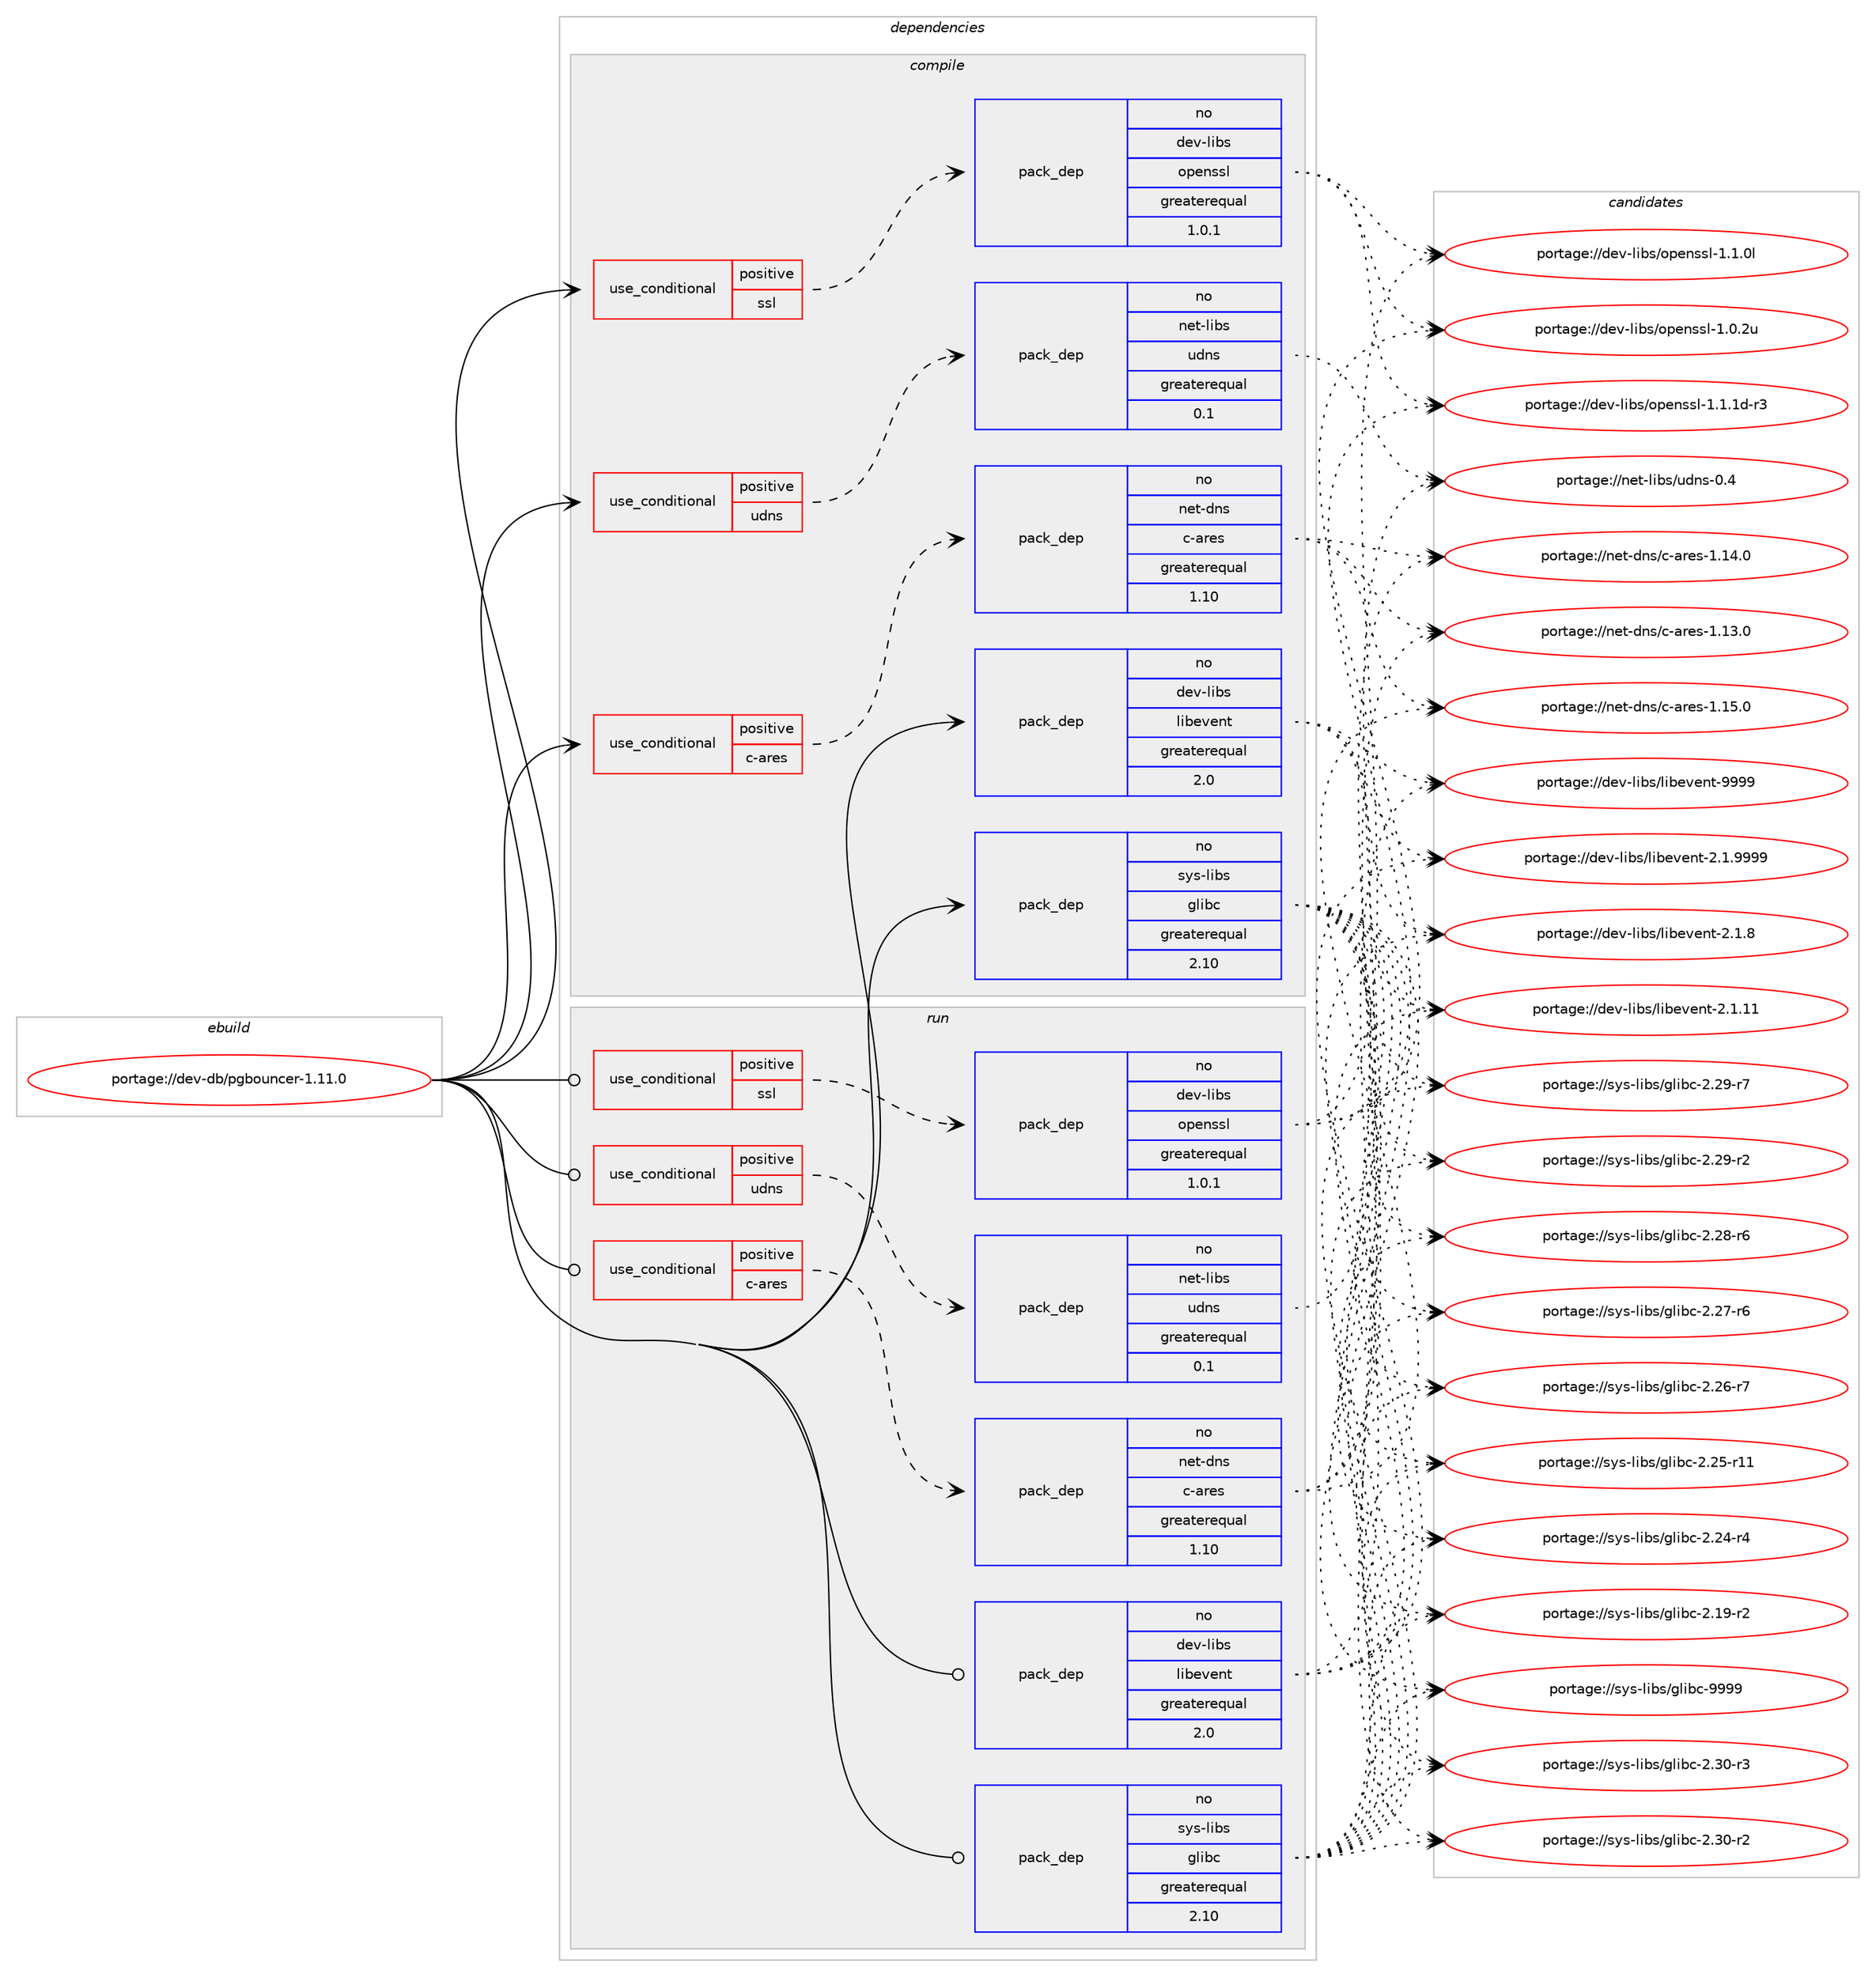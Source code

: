 digraph prolog {

# *************
# Graph options
# *************

newrank=true;
concentrate=true;
compound=true;
graph [rankdir=LR,fontname=Helvetica,fontsize=10,ranksep=1.5];#, ranksep=2.5, nodesep=0.2];
edge  [arrowhead=vee];
node  [fontname=Helvetica,fontsize=10];

# **********
# The ebuild
# **********

subgraph cluster_leftcol {
color=gray;
rank=same;
label=<<i>ebuild</i>>;
id [label="portage://dev-db/pgbouncer-1.11.0", color=red, width=4, href="../dev-db/pgbouncer-1.11.0.svg"];
}

# ****************
# The dependencies
# ****************

subgraph cluster_midcol {
color=gray;
label=<<i>dependencies</i>>;
subgraph cluster_compile {
fillcolor="#eeeeee";
style=filled;
label=<<i>compile</i>>;
subgraph cond137584 {
dependency580740 [label=<<TABLE BORDER="0" CELLBORDER="1" CELLSPACING="0" CELLPADDING="4"><TR><TD ROWSPAN="3" CELLPADDING="10">use_conditional</TD></TR><TR><TD>positive</TD></TR><TR><TD>c-ares</TD></TR></TABLE>>, shape=none, color=red];
subgraph pack435943 {
dependency580741 [label=<<TABLE BORDER="0" CELLBORDER="1" CELLSPACING="0" CELLPADDING="4" WIDTH="220"><TR><TD ROWSPAN="6" CELLPADDING="30">pack_dep</TD></TR><TR><TD WIDTH="110">no</TD></TR><TR><TD>net-dns</TD></TR><TR><TD>c-ares</TD></TR><TR><TD>greaterequal</TD></TR><TR><TD>1.10</TD></TR></TABLE>>, shape=none, color=blue];
}
dependency580740:e -> dependency580741:w [weight=20,style="dashed",arrowhead="vee"];
}
id:e -> dependency580740:w [weight=20,style="solid",arrowhead="vee"];
subgraph cond137585 {
dependency580742 [label=<<TABLE BORDER="0" CELLBORDER="1" CELLSPACING="0" CELLPADDING="4"><TR><TD ROWSPAN="3" CELLPADDING="10">use_conditional</TD></TR><TR><TD>positive</TD></TR><TR><TD>ssl</TD></TR></TABLE>>, shape=none, color=red];
subgraph pack435944 {
dependency580743 [label=<<TABLE BORDER="0" CELLBORDER="1" CELLSPACING="0" CELLPADDING="4" WIDTH="220"><TR><TD ROWSPAN="6" CELLPADDING="30">pack_dep</TD></TR><TR><TD WIDTH="110">no</TD></TR><TR><TD>dev-libs</TD></TR><TR><TD>openssl</TD></TR><TR><TD>greaterequal</TD></TR><TR><TD>1.0.1</TD></TR></TABLE>>, shape=none, color=blue];
}
dependency580742:e -> dependency580743:w [weight=20,style="dashed",arrowhead="vee"];
}
id:e -> dependency580742:w [weight=20,style="solid",arrowhead="vee"];
subgraph cond137586 {
dependency580744 [label=<<TABLE BORDER="0" CELLBORDER="1" CELLSPACING="0" CELLPADDING="4"><TR><TD ROWSPAN="3" CELLPADDING="10">use_conditional</TD></TR><TR><TD>positive</TD></TR><TR><TD>udns</TD></TR></TABLE>>, shape=none, color=red];
subgraph pack435945 {
dependency580745 [label=<<TABLE BORDER="0" CELLBORDER="1" CELLSPACING="0" CELLPADDING="4" WIDTH="220"><TR><TD ROWSPAN="6" CELLPADDING="30">pack_dep</TD></TR><TR><TD WIDTH="110">no</TD></TR><TR><TD>net-libs</TD></TR><TR><TD>udns</TD></TR><TR><TD>greaterequal</TD></TR><TR><TD>0.1</TD></TR></TABLE>>, shape=none, color=blue];
}
dependency580744:e -> dependency580745:w [weight=20,style="dashed",arrowhead="vee"];
}
id:e -> dependency580744:w [weight=20,style="solid",arrowhead="vee"];
subgraph pack435946 {
dependency580746 [label=<<TABLE BORDER="0" CELLBORDER="1" CELLSPACING="0" CELLPADDING="4" WIDTH="220"><TR><TD ROWSPAN="6" CELLPADDING="30">pack_dep</TD></TR><TR><TD WIDTH="110">no</TD></TR><TR><TD>dev-libs</TD></TR><TR><TD>libevent</TD></TR><TR><TD>greaterequal</TD></TR><TR><TD>2.0</TD></TR></TABLE>>, shape=none, color=blue];
}
id:e -> dependency580746:w [weight=20,style="solid",arrowhead="vee"];
subgraph pack435947 {
dependency580747 [label=<<TABLE BORDER="0" CELLBORDER="1" CELLSPACING="0" CELLPADDING="4" WIDTH="220"><TR><TD ROWSPAN="6" CELLPADDING="30">pack_dep</TD></TR><TR><TD WIDTH="110">no</TD></TR><TR><TD>sys-libs</TD></TR><TR><TD>glibc</TD></TR><TR><TD>greaterequal</TD></TR><TR><TD>2.10</TD></TR></TABLE>>, shape=none, color=blue];
}
id:e -> dependency580747:w [weight=20,style="solid",arrowhead="vee"];
}
subgraph cluster_compileandrun {
fillcolor="#eeeeee";
style=filled;
label=<<i>compile and run</i>>;
}
subgraph cluster_run {
fillcolor="#eeeeee";
style=filled;
label=<<i>run</i>>;
subgraph cond137587 {
dependency580748 [label=<<TABLE BORDER="0" CELLBORDER="1" CELLSPACING="0" CELLPADDING="4"><TR><TD ROWSPAN="3" CELLPADDING="10">use_conditional</TD></TR><TR><TD>positive</TD></TR><TR><TD>c-ares</TD></TR></TABLE>>, shape=none, color=red];
subgraph pack435948 {
dependency580749 [label=<<TABLE BORDER="0" CELLBORDER="1" CELLSPACING="0" CELLPADDING="4" WIDTH="220"><TR><TD ROWSPAN="6" CELLPADDING="30">pack_dep</TD></TR><TR><TD WIDTH="110">no</TD></TR><TR><TD>net-dns</TD></TR><TR><TD>c-ares</TD></TR><TR><TD>greaterequal</TD></TR><TR><TD>1.10</TD></TR></TABLE>>, shape=none, color=blue];
}
dependency580748:e -> dependency580749:w [weight=20,style="dashed",arrowhead="vee"];
}
id:e -> dependency580748:w [weight=20,style="solid",arrowhead="odot"];
subgraph cond137588 {
dependency580750 [label=<<TABLE BORDER="0" CELLBORDER="1" CELLSPACING="0" CELLPADDING="4"><TR><TD ROWSPAN="3" CELLPADDING="10">use_conditional</TD></TR><TR><TD>positive</TD></TR><TR><TD>ssl</TD></TR></TABLE>>, shape=none, color=red];
subgraph pack435949 {
dependency580751 [label=<<TABLE BORDER="0" CELLBORDER="1" CELLSPACING="0" CELLPADDING="4" WIDTH="220"><TR><TD ROWSPAN="6" CELLPADDING="30">pack_dep</TD></TR><TR><TD WIDTH="110">no</TD></TR><TR><TD>dev-libs</TD></TR><TR><TD>openssl</TD></TR><TR><TD>greaterequal</TD></TR><TR><TD>1.0.1</TD></TR></TABLE>>, shape=none, color=blue];
}
dependency580750:e -> dependency580751:w [weight=20,style="dashed",arrowhead="vee"];
}
id:e -> dependency580750:w [weight=20,style="solid",arrowhead="odot"];
subgraph cond137589 {
dependency580752 [label=<<TABLE BORDER="0" CELLBORDER="1" CELLSPACING="0" CELLPADDING="4"><TR><TD ROWSPAN="3" CELLPADDING="10">use_conditional</TD></TR><TR><TD>positive</TD></TR><TR><TD>udns</TD></TR></TABLE>>, shape=none, color=red];
subgraph pack435950 {
dependency580753 [label=<<TABLE BORDER="0" CELLBORDER="1" CELLSPACING="0" CELLPADDING="4" WIDTH="220"><TR><TD ROWSPAN="6" CELLPADDING="30">pack_dep</TD></TR><TR><TD WIDTH="110">no</TD></TR><TR><TD>net-libs</TD></TR><TR><TD>udns</TD></TR><TR><TD>greaterequal</TD></TR><TR><TD>0.1</TD></TR></TABLE>>, shape=none, color=blue];
}
dependency580752:e -> dependency580753:w [weight=20,style="dashed",arrowhead="vee"];
}
id:e -> dependency580752:w [weight=20,style="solid",arrowhead="odot"];
subgraph pack435951 {
dependency580754 [label=<<TABLE BORDER="0" CELLBORDER="1" CELLSPACING="0" CELLPADDING="4" WIDTH="220"><TR><TD ROWSPAN="6" CELLPADDING="30">pack_dep</TD></TR><TR><TD WIDTH="110">no</TD></TR><TR><TD>dev-libs</TD></TR><TR><TD>libevent</TD></TR><TR><TD>greaterequal</TD></TR><TR><TD>2.0</TD></TR></TABLE>>, shape=none, color=blue];
}
id:e -> dependency580754:w [weight=20,style="solid",arrowhead="odot"];
subgraph pack435952 {
dependency580755 [label=<<TABLE BORDER="0" CELLBORDER="1" CELLSPACING="0" CELLPADDING="4" WIDTH="220"><TR><TD ROWSPAN="6" CELLPADDING="30">pack_dep</TD></TR><TR><TD WIDTH="110">no</TD></TR><TR><TD>sys-libs</TD></TR><TR><TD>glibc</TD></TR><TR><TD>greaterequal</TD></TR><TR><TD>2.10</TD></TR></TABLE>>, shape=none, color=blue];
}
id:e -> dependency580755:w [weight=20,style="solid",arrowhead="odot"];
}
}

# **************
# The candidates
# **************

subgraph cluster_choices {
rank=same;
color=gray;
label=<<i>candidates</i>>;

subgraph choice435943 {
color=black;
nodesep=1;
choice110101116451001101154799459711410111545494649534648 [label="portage://net-dns/c-ares-1.15.0", color=red, width=4,href="../net-dns/c-ares-1.15.0.svg"];
choice110101116451001101154799459711410111545494649524648 [label="portage://net-dns/c-ares-1.14.0", color=red, width=4,href="../net-dns/c-ares-1.14.0.svg"];
choice110101116451001101154799459711410111545494649514648 [label="portage://net-dns/c-ares-1.13.0", color=red, width=4,href="../net-dns/c-ares-1.13.0.svg"];
dependency580741:e -> choice110101116451001101154799459711410111545494649534648:w [style=dotted,weight="100"];
dependency580741:e -> choice110101116451001101154799459711410111545494649524648:w [style=dotted,weight="100"];
dependency580741:e -> choice110101116451001101154799459711410111545494649514648:w [style=dotted,weight="100"];
}
subgraph choice435944 {
color=black;
nodesep=1;
choice1001011184510810598115471111121011101151151084549464946491004511451 [label="portage://dev-libs/openssl-1.1.1d-r3", color=red, width=4,href="../dev-libs/openssl-1.1.1d-r3.svg"];
choice100101118451081059811547111112101110115115108454946494648108 [label="portage://dev-libs/openssl-1.1.0l", color=red, width=4,href="../dev-libs/openssl-1.1.0l.svg"];
choice100101118451081059811547111112101110115115108454946484650117 [label="portage://dev-libs/openssl-1.0.2u", color=red, width=4,href="../dev-libs/openssl-1.0.2u.svg"];
dependency580743:e -> choice1001011184510810598115471111121011101151151084549464946491004511451:w [style=dotted,weight="100"];
dependency580743:e -> choice100101118451081059811547111112101110115115108454946494648108:w [style=dotted,weight="100"];
dependency580743:e -> choice100101118451081059811547111112101110115115108454946484650117:w [style=dotted,weight="100"];
}
subgraph choice435945 {
color=black;
nodesep=1;
choice11010111645108105981154711710011011545484652 [label="portage://net-libs/udns-0.4", color=red, width=4,href="../net-libs/udns-0.4.svg"];
dependency580745:e -> choice11010111645108105981154711710011011545484652:w [style=dotted,weight="100"];
}
subgraph choice435946 {
color=black;
nodesep=1;
choice100101118451081059811547108105981011181011101164557575757 [label="portage://dev-libs/libevent-9999", color=red, width=4,href="../dev-libs/libevent-9999.svg"];
choice10010111845108105981154710810598101118101110116455046494657575757 [label="portage://dev-libs/libevent-2.1.9999", color=red, width=4,href="../dev-libs/libevent-2.1.9999.svg"];
choice10010111845108105981154710810598101118101110116455046494656 [label="portage://dev-libs/libevent-2.1.8", color=red, width=4,href="../dev-libs/libevent-2.1.8.svg"];
choice1001011184510810598115471081059810111810111011645504649464949 [label="portage://dev-libs/libevent-2.1.11", color=red, width=4,href="../dev-libs/libevent-2.1.11.svg"];
dependency580746:e -> choice100101118451081059811547108105981011181011101164557575757:w [style=dotted,weight="100"];
dependency580746:e -> choice10010111845108105981154710810598101118101110116455046494657575757:w [style=dotted,weight="100"];
dependency580746:e -> choice10010111845108105981154710810598101118101110116455046494656:w [style=dotted,weight="100"];
dependency580746:e -> choice1001011184510810598115471081059810111810111011645504649464949:w [style=dotted,weight="100"];
}
subgraph choice435947 {
color=black;
nodesep=1;
choice11512111545108105981154710310810598994557575757 [label="portage://sys-libs/glibc-9999", color=red, width=4,href="../sys-libs/glibc-9999.svg"];
choice115121115451081059811547103108105989945504651484511451 [label="portage://sys-libs/glibc-2.30-r3", color=red, width=4,href="../sys-libs/glibc-2.30-r3.svg"];
choice115121115451081059811547103108105989945504651484511450 [label="portage://sys-libs/glibc-2.30-r2", color=red, width=4,href="../sys-libs/glibc-2.30-r2.svg"];
choice115121115451081059811547103108105989945504650574511455 [label="portage://sys-libs/glibc-2.29-r7", color=red, width=4,href="../sys-libs/glibc-2.29-r7.svg"];
choice115121115451081059811547103108105989945504650574511450 [label="portage://sys-libs/glibc-2.29-r2", color=red, width=4,href="../sys-libs/glibc-2.29-r2.svg"];
choice115121115451081059811547103108105989945504650564511454 [label="portage://sys-libs/glibc-2.28-r6", color=red, width=4,href="../sys-libs/glibc-2.28-r6.svg"];
choice115121115451081059811547103108105989945504650554511454 [label="portage://sys-libs/glibc-2.27-r6", color=red, width=4,href="../sys-libs/glibc-2.27-r6.svg"];
choice115121115451081059811547103108105989945504650544511455 [label="portage://sys-libs/glibc-2.26-r7", color=red, width=4,href="../sys-libs/glibc-2.26-r7.svg"];
choice11512111545108105981154710310810598994550465053451144949 [label="portage://sys-libs/glibc-2.25-r11", color=red, width=4,href="../sys-libs/glibc-2.25-r11.svg"];
choice115121115451081059811547103108105989945504650524511452 [label="portage://sys-libs/glibc-2.24-r4", color=red, width=4,href="../sys-libs/glibc-2.24-r4.svg"];
choice115121115451081059811547103108105989945504649574511450 [label="portage://sys-libs/glibc-2.19-r2", color=red, width=4,href="../sys-libs/glibc-2.19-r2.svg"];
dependency580747:e -> choice11512111545108105981154710310810598994557575757:w [style=dotted,weight="100"];
dependency580747:e -> choice115121115451081059811547103108105989945504651484511451:w [style=dotted,weight="100"];
dependency580747:e -> choice115121115451081059811547103108105989945504651484511450:w [style=dotted,weight="100"];
dependency580747:e -> choice115121115451081059811547103108105989945504650574511455:w [style=dotted,weight="100"];
dependency580747:e -> choice115121115451081059811547103108105989945504650574511450:w [style=dotted,weight="100"];
dependency580747:e -> choice115121115451081059811547103108105989945504650564511454:w [style=dotted,weight="100"];
dependency580747:e -> choice115121115451081059811547103108105989945504650554511454:w [style=dotted,weight="100"];
dependency580747:e -> choice115121115451081059811547103108105989945504650544511455:w [style=dotted,weight="100"];
dependency580747:e -> choice11512111545108105981154710310810598994550465053451144949:w [style=dotted,weight="100"];
dependency580747:e -> choice115121115451081059811547103108105989945504650524511452:w [style=dotted,weight="100"];
dependency580747:e -> choice115121115451081059811547103108105989945504649574511450:w [style=dotted,weight="100"];
}
subgraph choice435948 {
color=black;
nodesep=1;
choice110101116451001101154799459711410111545494649534648 [label="portage://net-dns/c-ares-1.15.0", color=red, width=4,href="../net-dns/c-ares-1.15.0.svg"];
choice110101116451001101154799459711410111545494649524648 [label="portage://net-dns/c-ares-1.14.0", color=red, width=4,href="../net-dns/c-ares-1.14.0.svg"];
choice110101116451001101154799459711410111545494649514648 [label="portage://net-dns/c-ares-1.13.0", color=red, width=4,href="../net-dns/c-ares-1.13.0.svg"];
dependency580749:e -> choice110101116451001101154799459711410111545494649534648:w [style=dotted,weight="100"];
dependency580749:e -> choice110101116451001101154799459711410111545494649524648:w [style=dotted,weight="100"];
dependency580749:e -> choice110101116451001101154799459711410111545494649514648:w [style=dotted,weight="100"];
}
subgraph choice435949 {
color=black;
nodesep=1;
choice1001011184510810598115471111121011101151151084549464946491004511451 [label="portage://dev-libs/openssl-1.1.1d-r3", color=red, width=4,href="../dev-libs/openssl-1.1.1d-r3.svg"];
choice100101118451081059811547111112101110115115108454946494648108 [label="portage://dev-libs/openssl-1.1.0l", color=red, width=4,href="../dev-libs/openssl-1.1.0l.svg"];
choice100101118451081059811547111112101110115115108454946484650117 [label="portage://dev-libs/openssl-1.0.2u", color=red, width=4,href="../dev-libs/openssl-1.0.2u.svg"];
dependency580751:e -> choice1001011184510810598115471111121011101151151084549464946491004511451:w [style=dotted,weight="100"];
dependency580751:e -> choice100101118451081059811547111112101110115115108454946494648108:w [style=dotted,weight="100"];
dependency580751:e -> choice100101118451081059811547111112101110115115108454946484650117:w [style=dotted,weight="100"];
}
subgraph choice435950 {
color=black;
nodesep=1;
choice11010111645108105981154711710011011545484652 [label="portage://net-libs/udns-0.4", color=red, width=4,href="../net-libs/udns-0.4.svg"];
dependency580753:e -> choice11010111645108105981154711710011011545484652:w [style=dotted,weight="100"];
}
subgraph choice435951 {
color=black;
nodesep=1;
choice100101118451081059811547108105981011181011101164557575757 [label="portage://dev-libs/libevent-9999", color=red, width=4,href="../dev-libs/libevent-9999.svg"];
choice10010111845108105981154710810598101118101110116455046494657575757 [label="portage://dev-libs/libevent-2.1.9999", color=red, width=4,href="../dev-libs/libevent-2.1.9999.svg"];
choice10010111845108105981154710810598101118101110116455046494656 [label="portage://dev-libs/libevent-2.1.8", color=red, width=4,href="../dev-libs/libevent-2.1.8.svg"];
choice1001011184510810598115471081059810111810111011645504649464949 [label="portage://dev-libs/libevent-2.1.11", color=red, width=4,href="../dev-libs/libevent-2.1.11.svg"];
dependency580754:e -> choice100101118451081059811547108105981011181011101164557575757:w [style=dotted,weight="100"];
dependency580754:e -> choice10010111845108105981154710810598101118101110116455046494657575757:w [style=dotted,weight="100"];
dependency580754:e -> choice10010111845108105981154710810598101118101110116455046494656:w [style=dotted,weight="100"];
dependency580754:e -> choice1001011184510810598115471081059810111810111011645504649464949:w [style=dotted,weight="100"];
}
subgraph choice435952 {
color=black;
nodesep=1;
choice11512111545108105981154710310810598994557575757 [label="portage://sys-libs/glibc-9999", color=red, width=4,href="../sys-libs/glibc-9999.svg"];
choice115121115451081059811547103108105989945504651484511451 [label="portage://sys-libs/glibc-2.30-r3", color=red, width=4,href="../sys-libs/glibc-2.30-r3.svg"];
choice115121115451081059811547103108105989945504651484511450 [label="portage://sys-libs/glibc-2.30-r2", color=red, width=4,href="../sys-libs/glibc-2.30-r2.svg"];
choice115121115451081059811547103108105989945504650574511455 [label="portage://sys-libs/glibc-2.29-r7", color=red, width=4,href="../sys-libs/glibc-2.29-r7.svg"];
choice115121115451081059811547103108105989945504650574511450 [label="portage://sys-libs/glibc-2.29-r2", color=red, width=4,href="../sys-libs/glibc-2.29-r2.svg"];
choice115121115451081059811547103108105989945504650564511454 [label="portage://sys-libs/glibc-2.28-r6", color=red, width=4,href="../sys-libs/glibc-2.28-r6.svg"];
choice115121115451081059811547103108105989945504650554511454 [label="portage://sys-libs/glibc-2.27-r6", color=red, width=4,href="../sys-libs/glibc-2.27-r6.svg"];
choice115121115451081059811547103108105989945504650544511455 [label="portage://sys-libs/glibc-2.26-r7", color=red, width=4,href="../sys-libs/glibc-2.26-r7.svg"];
choice11512111545108105981154710310810598994550465053451144949 [label="portage://sys-libs/glibc-2.25-r11", color=red, width=4,href="../sys-libs/glibc-2.25-r11.svg"];
choice115121115451081059811547103108105989945504650524511452 [label="portage://sys-libs/glibc-2.24-r4", color=red, width=4,href="../sys-libs/glibc-2.24-r4.svg"];
choice115121115451081059811547103108105989945504649574511450 [label="portage://sys-libs/glibc-2.19-r2", color=red, width=4,href="../sys-libs/glibc-2.19-r2.svg"];
dependency580755:e -> choice11512111545108105981154710310810598994557575757:w [style=dotted,weight="100"];
dependency580755:e -> choice115121115451081059811547103108105989945504651484511451:w [style=dotted,weight="100"];
dependency580755:e -> choice115121115451081059811547103108105989945504651484511450:w [style=dotted,weight="100"];
dependency580755:e -> choice115121115451081059811547103108105989945504650574511455:w [style=dotted,weight="100"];
dependency580755:e -> choice115121115451081059811547103108105989945504650574511450:w [style=dotted,weight="100"];
dependency580755:e -> choice115121115451081059811547103108105989945504650564511454:w [style=dotted,weight="100"];
dependency580755:e -> choice115121115451081059811547103108105989945504650554511454:w [style=dotted,weight="100"];
dependency580755:e -> choice115121115451081059811547103108105989945504650544511455:w [style=dotted,weight="100"];
dependency580755:e -> choice11512111545108105981154710310810598994550465053451144949:w [style=dotted,weight="100"];
dependency580755:e -> choice115121115451081059811547103108105989945504650524511452:w [style=dotted,weight="100"];
dependency580755:e -> choice115121115451081059811547103108105989945504649574511450:w [style=dotted,weight="100"];
}
}

}
